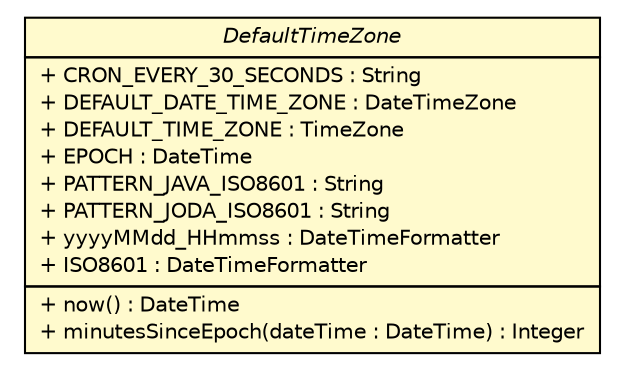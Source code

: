 #!/usr/local/bin/dot
#
# Class diagram 
# Generated by UMLGraph version R5_6-24-gf6e263 (http://www.umlgraph.org/)
#

digraph G {
	edge [fontname="Helvetica",fontsize=10,labelfontname="Helvetica",labelfontsize=10];
	node [fontname="Helvetica",fontsize=10,shape=plaintext];
	nodesep=0.25;
	ranksep=0.5;
	// top.infra.jackson2.DefaultTimeZone
	c801 [label=<<table title="top.infra.jackson2.DefaultTimeZone" border="0" cellborder="1" cellspacing="0" cellpadding="2" port="p" bgcolor="lemonChiffon" href="./DefaultTimeZone.html">
		<tr><td><table border="0" cellspacing="0" cellpadding="1">
<tr><td align="center" balign="center"><font face="Helvetica-Oblique"> DefaultTimeZone </font></td></tr>
		</table></td></tr>
		<tr><td><table border="0" cellspacing="0" cellpadding="1">
<tr><td align="left" balign="left"> + CRON_EVERY_30_SECONDS : String </td></tr>
<tr><td align="left" balign="left"> + DEFAULT_DATE_TIME_ZONE : DateTimeZone </td></tr>
<tr><td align="left" balign="left"> + DEFAULT_TIME_ZONE : TimeZone </td></tr>
<tr><td align="left" balign="left"> + EPOCH : DateTime </td></tr>
<tr><td align="left" balign="left"> + PATTERN_JAVA_ISO8601 : String </td></tr>
<tr><td align="left" balign="left"> + PATTERN_JODA_ISO8601 : String </td></tr>
<tr><td align="left" balign="left"> + yyyyMMdd_HHmmss : DateTimeFormatter </td></tr>
<tr><td align="left" balign="left"> + ISO8601 : DateTimeFormatter </td></tr>
		</table></td></tr>
		<tr><td><table border="0" cellspacing="0" cellpadding="1">
<tr><td align="left" balign="left"> + now() : DateTime </td></tr>
<tr><td align="left" balign="left"> + minutesSinceEpoch(dateTime : DateTime) : Integer </td></tr>
		</table></td></tr>
		</table>>, URL="./DefaultTimeZone.html", fontname="Helvetica", fontcolor="black", fontsize=10.0];
}

